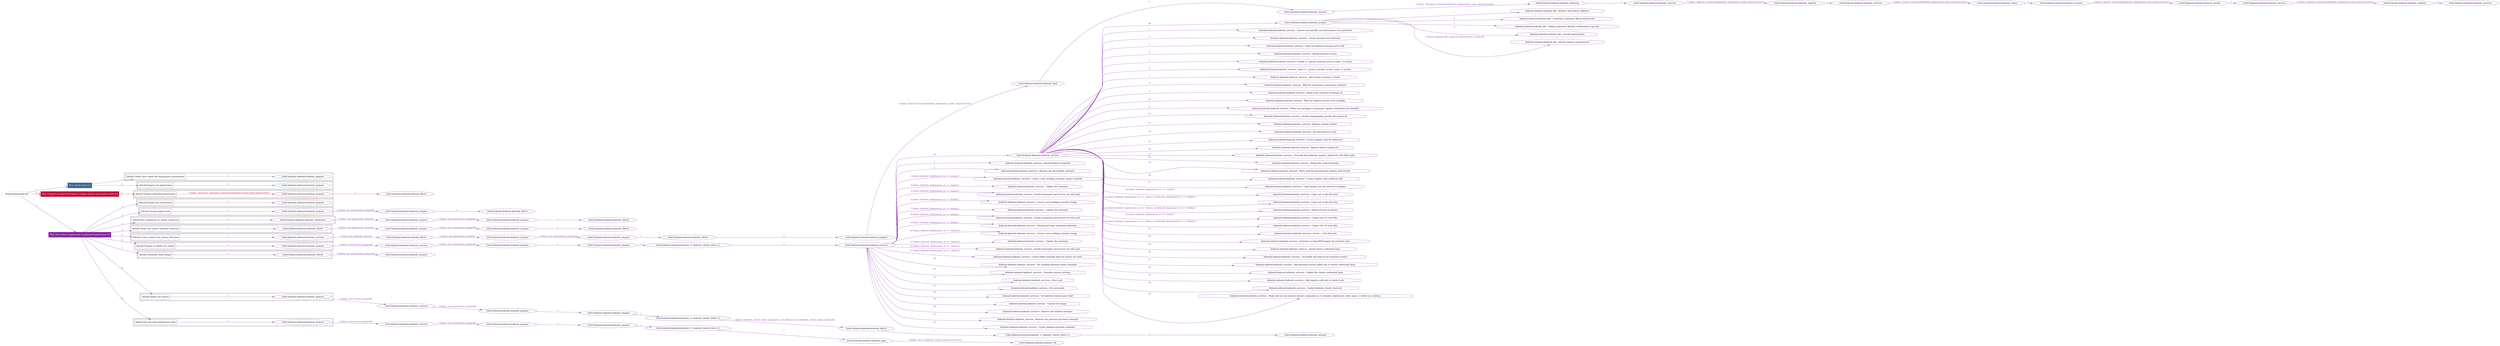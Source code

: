 digraph {
	graph [concentrate=true ordering=in rankdir=LR ratio=fill]
	edge [esep=5 sep=10]
	"kubeinit/playbook.yml" [id=root_node style=dotted]
	play_3c5008f5 [label="Play: Initial setup (1)" color="#3a6692" fontcolor="#ffffff" id=play_3c5008f5 shape=box style=filled tooltip=localhost]
	"kubeinit/playbook.yml" -> play_3c5008f5 [label="1 " color="#3a6692" fontcolor="#3a6692" id=edge_587294b2 labeltooltip="1 " tooltip="1 "]
	subgraph "kubeinit.kubeinit.kubeinit_prepare" {
		role_f3fd266f [label="[role] kubeinit.kubeinit.kubeinit_prepare" color="#3a6692" id=role_f3fd266f tooltip="kubeinit.kubeinit.kubeinit_prepare"]
	}
	subgraph "kubeinit.kubeinit.kubeinit_prepare" {
		role_6db5b430 [label="[role] kubeinit.kubeinit.kubeinit_prepare" color="#3a6692" id=role_6db5b430 tooltip="kubeinit.kubeinit.kubeinit_prepare"]
	}
	subgraph "Play: Initial setup (1)" {
		play_3c5008f5 -> block_0f4938cb [label=1 color="#3a6692" fontcolor="#3a6692" id=edge_1fa4d228 labeltooltip=1 tooltip=1]
		subgraph cluster_block_0f4938cb {
			block_0f4938cb [label="[block] Gather facts about the deployment environment" color="#3a6692" id=block_0f4938cb labeltooltip="Gather facts about the deployment environment" shape=box tooltip="Gather facts about the deployment environment"]
			block_0f4938cb -> role_f3fd266f [label="1 " color="#3a6692" fontcolor="#3a6692" id=edge_0f42a89d labeltooltip="1 " tooltip="1 "]
		}
		play_3c5008f5 -> block_501cb0b4 [label=2 color="#3a6692" fontcolor="#3a6692" id=edge_73a88c82 labeltooltip=2 tooltip=2]
		subgraph cluster_block_501cb0b4 {
			block_501cb0b4 [label="[block] Prepare the hypervisors" color="#3a6692" id=block_501cb0b4 labeltooltip="Prepare the hypervisors" shape=box tooltip="Prepare the hypervisors"]
			block_501cb0b4 -> role_6db5b430 [label="1 " color="#3a6692" fontcolor="#3a6692" id=edge_fc4c14f2 labeltooltip="1 " tooltip="1 "]
		}
	}
	play_2117cefa [label="Play: Prepare all hypervisor hosts to deploy service and cluster nodes (0)" color="#c4083b" fontcolor="#ffffff" id=play_2117cefa shape=box style=filled tooltip="Play: Prepare all hypervisor hosts to deploy service and cluster nodes (0)"]
	"kubeinit/playbook.yml" -> play_2117cefa [label="2 " color="#c4083b" fontcolor="#c4083b" id=edge_991cb397 labeltooltip="2 " tooltip="2 "]
	subgraph "kubeinit.kubeinit.kubeinit_libvirt" {
		role_c8b8ddf2 [label="[role] kubeinit.kubeinit.kubeinit_libvirt" color="#c4083b" id=role_c8b8ddf2 tooltip="kubeinit.kubeinit.kubeinit_libvirt"]
	}
	subgraph "kubeinit.kubeinit.kubeinit_prepare" {
		role_994215f0 [label="[role] kubeinit.kubeinit.kubeinit_prepare" color="#c4083b" id=role_994215f0 tooltip="kubeinit.kubeinit.kubeinit_prepare"]
		role_994215f0 -> role_c8b8ddf2 [label="1 " color="#c4083b" fontcolor="#c4083b" id=edge_ef8dfbd0 labeltooltip="1 " tooltip="1 "]
	}
	subgraph "Play: Prepare all hypervisor hosts to deploy service and cluster nodes (0)" {
		play_2117cefa -> block_a7e0086d [label=1 color="#c4083b" fontcolor="#c4083b" id=edge_88b213d6 labeltooltip=1 tooltip=1]
		subgraph cluster_block_a7e0086d {
			block_a7e0086d [label="[block] Prepare individual hypervisors" color="#c4083b" id=block_a7e0086d labeltooltip="Prepare individual hypervisors" shape=box tooltip="Prepare individual hypervisors"]
			block_a7e0086d -> role_994215f0 [label="1 [when: inventory_hostname in hostvars['kubeinit-cluster-facts'].hypervisors]" color="#c4083b" fontcolor="#c4083b" id=edge_62434e28 labeltooltip="1 [when: inventory_hostname in hostvars['kubeinit-cluster-facts'].hypervisors]" tooltip="1 [when: inventory_hostname in hostvars['kubeinit-cluster-facts'].hypervisors]"]
		}
	}
	play_aaba96b1 [label="Play: Run cluster deployment on prepared hypervisors (1)" color="#8626a6" fontcolor="#ffffff" id=play_aaba96b1 shape=box style=filled tooltip=localhost]
	"kubeinit/playbook.yml" -> play_aaba96b1 [label="3 " color="#8626a6" fontcolor="#8626a6" id=edge_d88d68fe labeltooltip="3 " tooltip="3 "]
	subgraph "kubeinit.kubeinit.kubeinit_prepare" {
		role_bf26d6f0 [label="[role] kubeinit.kubeinit.kubeinit_prepare" color="#8626a6" id=role_bf26d6f0 tooltip="kubeinit.kubeinit.kubeinit_prepare"]
	}
	subgraph "kubeinit.kubeinit.kubeinit_libvirt" {
		role_119a2602 [label="[role] kubeinit.kubeinit.kubeinit_libvirt" color="#8626a6" id=role_119a2602 tooltip="kubeinit.kubeinit.kubeinit_libvirt"]
	}
	subgraph "kubeinit.kubeinit.kubeinit_prepare" {
		role_432515c6 [label="[role] kubeinit.kubeinit.kubeinit_prepare" color="#8626a6" id=role_432515c6 tooltip="kubeinit.kubeinit.kubeinit_prepare"]
		role_432515c6 -> role_119a2602 [label="1 " color="#8626a6" fontcolor="#8626a6" id=edge_e45d9fe2 labeltooltip="1 " tooltip="1 "]
	}
	subgraph "kubeinit.kubeinit.kubeinit_prepare" {
		role_4c4b01e0 [label="[role] kubeinit.kubeinit.kubeinit_prepare" color="#8626a6" id=role_4c4b01e0 tooltip="kubeinit.kubeinit.kubeinit_prepare"]
		role_4c4b01e0 -> role_432515c6 [label="1 [when: not environment_prepared]" color="#8626a6" fontcolor="#8626a6" id=edge_215da10b labeltooltip="1 [when: not environment_prepared]" tooltip="1 [when: not environment_prepared]"]
	}
	subgraph "kubeinit.kubeinit.kubeinit_libvirt" {
		role_fb0865e0 [label="[role] kubeinit.kubeinit.kubeinit_libvirt" color="#8626a6" id=role_fb0865e0 tooltip="kubeinit.kubeinit.kubeinit_libvirt"]
	}
	subgraph "kubeinit.kubeinit.kubeinit_prepare" {
		role_abd0ecc7 [label="[role] kubeinit.kubeinit.kubeinit_prepare" color="#8626a6" id=role_abd0ecc7 tooltip="kubeinit.kubeinit.kubeinit_prepare"]
		role_abd0ecc7 -> role_fb0865e0 [label="1 " color="#8626a6" fontcolor="#8626a6" id=edge_f5111199 labeltooltip="1 " tooltip="1 "]
	}
	subgraph "kubeinit.kubeinit.kubeinit_prepare" {
		role_d45559d0 [label="[role] kubeinit.kubeinit.kubeinit_prepare" color="#8626a6" id=role_d45559d0 tooltip="kubeinit.kubeinit.kubeinit_prepare"]
		role_d45559d0 -> role_abd0ecc7 [label="1 [when: not environment_prepared]" color="#8626a6" fontcolor="#8626a6" id=edge_617ba30b labeltooltip="1 [when: not environment_prepared]" tooltip="1 [when: not environment_prepared]"]
	}
	subgraph "kubeinit.kubeinit.kubeinit_validations" {
		role_f4fceba7 [label="[role] kubeinit.kubeinit.kubeinit_validations" color="#8626a6" id=role_f4fceba7 tooltip="kubeinit.kubeinit.kubeinit_validations"]
		role_f4fceba7 -> role_d45559d0 [label="1 [when: not hypervisors_cleaned]" color="#8626a6" fontcolor="#8626a6" id=edge_460fa4f1 labeltooltip="1 [when: not hypervisors_cleaned]" tooltip="1 [when: not hypervisors_cleaned]"]
	}
	subgraph "kubeinit.kubeinit.kubeinit_libvirt" {
		role_d313e24d [label="[role] kubeinit.kubeinit.kubeinit_libvirt" color="#8626a6" id=role_d313e24d tooltip="kubeinit.kubeinit.kubeinit_libvirt"]
	}
	subgraph "kubeinit.kubeinit.kubeinit_prepare" {
		role_92354cea [label="[role] kubeinit.kubeinit.kubeinit_prepare" color="#8626a6" id=role_92354cea tooltip="kubeinit.kubeinit.kubeinit_prepare"]
		role_92354cea -> role_d313e24d [label="1 " color="#8626a6" fontcolor="#8626a6" id=edge_620a7eef labeltooltip="1 " tooltip="1 "]
	}
	subgraph "kubeinit.kubeinit.kubeinit_prepare" {
		role_692ac64f [label="[role] kubeinit.kubeinit.kubeinit_prepare" color="#8626a6" id=role_692ac64f tooltip="kubeinit.kubeinit.kubeinit_prepare"]
		role_692ac64f -> role_92354cea [label="1 [when: not environment_prepared]" color="#8626a6" fontcolor="#8626a6" id=edge_de79daa9 labeltooltip="1 [when: not environment_prepared]" tooltip="1 [when: not environment_prepared]"]
	}
	subgraph "kubeinit.kubeinit.kubeinit_libvirt" {
		role_07d015b5 [label="[role] kubeinit.kubeinit.kubeinit_libvirt" color="#8626a6" id=role_07d015b5 tooltip="kubeinit.kubeinit.kubeinit_libvirt"]
		role_07d015b5 -> role_692ac64f [label="1 [when: not hypervisors_cleaned]" color="#8626a6" fontcolor="#8626a6" id=edge_cc82b0d5 labeltooltip="1 [when: not hypervisors_cleaned]" tooltip="1 [when: not hypervisors_cleaned]"]
	}
	subgraph "kubeinit.kubeinit.kubeinit_services" {
		role_736174f3 [label="[role] kubeinit.kubeinit.kubeinit_services" color="#8626a6" id=role_736174f3 tooltip="kubeinit.kubeinit.kubeinit_services"]
	}
	subgraph "kubeinit.kubeinit.kubeinit_registry" {
		role_3898e8d8 [label="[role] kubeinit.kubeinit.kubeinit_registry" color="#8626a6" id=role_3898e8d8 tooltip="kubeinit.kubeinit.kubeinit_registry"]
		role_3898e8d8 -> role_736174f3 [label="1 " color="#8626a6" fontcolor="#8626a6" id=edge_548f1498 labeltooltip="1 " tooltip="1 "]
	}
	subgraph "kubeinit.kubeinit.kubeinit_services" {
		role_c3bca8a8 [label="[role] kubeinit.kubeinit.kubeinit_services" color="#8626a6" id=role_c3bca8a8 tooltip="kubeinit.kubeinit.kubeinit_services"]
		role_c3bca8a8 -> role_3898e8d8 [label="1 [when: 'registry' in hostvars[kubeinit_deployment_node_name].services]" color="#8626a6" fontcolor="#8626a6" id=edge_42e5a196 labeltooltip="1 [when: 'registry' in hostvars[kubeinit_deployment_node_name].services]" tooltip="1 [when: 'registry' in hostvars[kubeinit_deployment_node_name].services]"]
	}
	subgraph "kubeinit.kubeinit.kubeinit_apache" {
		role_e597bacf [label="[role] kubeinit.kubeinit.kubeinit_apache" color="#8626a6" id=role_e597bacf tooltip="kubeinit.kubeinit.kubeinit_apache"]
		role_e597bacf -> role_c3bca8a8 [label="1 " color="#8626a6" fontcolor="#8626a6" id=edge_1c29624b labeltooltip="1 " tooltip="1 "]
	}
	subgraph "kubeinit.kubeinit.kubeinit_services" {
		role_f3a8f421 [label="[role] kubeinit.kubeinit.kubeinit_services" color="#8626a6" id=role_f3a8f421 tooltip="kubeinit.kubeinit.kubeinit_services"]
		role_f3a8f421 -> role_e597bacf [label="1 [when: 'apache' in hostvars[kubeinit_deployment_node_name].services]" color="#8626a6" fontcolor="#8626a6" id=edge_914a1979 labeltooltip="1 [when: 'apache' in hostvars[kubeinit_deployment_node_name].services]" tooltip="1 [when: 'apache' in hostvars[kubeinit_deployment_node_name].services]"]
	}
	subgraph "kubeinit.kubeinit.kubeinit_nexus" {
		role_4cab6885 [label="[role] kubeinit.kubeinit.kubeinit_nexus" color="#8626a6" id=role_4cab6885 tooltip="kubeinit.kubeinit.kubeinit_nexus"]
		role_4cab6885 -> role_f3a8f421 [label="1 " color="#8626a6" fontcolor="#8626a6" id=edge_9c62fbdb labeltooltip="1 " tooltip="1 "]
	}
	subgraph "kubeinit.kubeinit.kubeinit_services" {
		role_3fba8551 [label="[role] kubeinit.kubeinit.kubeinit_services" color="#8626a6" id=role_3fba8551 tooltip="kubeinit.kubeinit.kubeinit_services"]
		role_3fba8551 -> role_4cab6885 [label="1 [when: 'nexus' in hostvars[kubeinit_deployment_node_name].services]" color="#8626a6" fontcolor="#8626a6" id=edge_6140bf4c labeltooltip="1 [when: 'nexus' in hostvars[kubeinit_deployment_node_name].services]" tooltip="1 [when: 'nexus' in hostvars[kubeinit_deployment_node_name].services]"]
	}
	subgraph "kubeinit.kubeinit.kubeinit_haproxy" {
		role_c4ba523e [label="[role] kubeinit.kubeinit.kubeinit_haproxy" color="#8626a6" id=role_c4ba523e tooltip="kubeinit.kubeinit.kubeinit_haproxy"]
		role_c4ba523e -> role_3fba8551 [label="1 " color="#8626a6" fontcolor="#8626a6" id=edge_f18fac86 labeltooltip="1 " tooltip="1 "]
	}
	subgraph "kubeinit.kubeinit.kubeinit_services" {
		role_4c69e7d0 [label="[role] kubeinit.kubeinit.kubeinit_services" color="#8626a6" id=role_4c69e7d0 tooltip="kubeinit.kubeinit.kubeinit_services"]
		role_4c69e7d0 -> role_c4ba523e [label="1 [when: 'haproxy' in hostvars[kubeinit_deployment_node_name].services]" color="#8626a6" fontcolor="#8626a6" id=edge_d985e464 labeltooltip="1 [when: 'haproxy' in hostvars[kubeinit_deployment_node_name].services]" tooltip="1 [when: 'haproxy' in hostvars[kubeinit_deployment_node_name].services]"]
	}
	subgraph "kubeinit.kubeinit.kubeinit_dnsmasq" {
		role_770b00b6 [label="[role] kubeinit.kubeinit.kubeinit_dnsmasq" color="#8626a6" id=role_770b00b6 tooltip="kubeinit.kubeinit.kubeinit_dnsmasq"]
		role_770b00b6 -> role_4c69e7d0 [label="1 " color="#8626a6" fontcolor="#8626a6" id=edge_9dcbdd99 labeltooltip="1 " tooltip="1 "]
	}
	subgraph "kubeinit.kubeinit.kubeinit_services" {
		role_d513bafc [label="[role] kubeinit.kubeinit.kubeinit_services" color="#8626a6" id=role_d513bafc tooltip="kubeinit.kubeinit.kubeinit_services"]
		role_d513bafc -> role_770b00b6 [label="1 [when: 'dnsmasq' in hostvars[kubeinit_deployment_node_name].services]" color="#8626a6" fontcolor="#8626a6" id=edge_99dd1ffe labeltooltip="1 [when: 'dnsmasq' in hostvars[kubeinit_deployment_node_name].services]" tooltip="1 [when: 'dnsmasq' in hostvars[kubeinit_deployment_node_name].services]"]
	}
	subgraph "kubeinit.kubeinit.kubeinit_bind" {
		role_e5c697f4 [label="[role] kubeinit.kubeinit.kubeinit_bind" color="#8626a6" id=role_e5c697f4 tooltip="kubeinit.kubeinit.kubeinit_bind"]
		role_e5c697f4 -> role_d513bafc [label="1 " color="#8626a6" fontcolor="#8626a6" id=edge_f2dc1b43 labeltooltip="1 " tooltip="1 "]
	}
	subgraph "kubeinit.kubeinit.kubeinit_prepare" {
		role_4924ce15 [label="[role] kubeinit.kubeinit.kubeinit_prepare" color="#8626a6" id=role_4924ce15 tooltip="kubeinit.kubeinit.kubeinit_prepare"]
		role_4924ce15 -> role_e5c697f4 [label="1 [when: 'bind' in hostvars[kubeinit_deployment_node_name].services]" color="#8626a6" fontcolor="#8626a6" id=edge_1336d2db labeltooltip="1 [when: 'bind' in hostvars[kubeinit_deployment_node_name].services]" tooltip="1 [when: 'bind' in hostvars[kubeinit_deployment_node_name].services]"]
	}
	subgraph "kubeinit.kubeinit.kubeinit_libvirt" {
		role_32cf2fee [label="[role] kubeinit.kubeinit.kubeinit_libvirt" color="#8626a6" id=role_32cf2fee tooltip="kubeinit.kubeinit.kubeinit_libvirt"]
		role_32cf2fee -> role_4924ce15 [label="1 " color="#8626a6" fontcolor="#8626a6" id=edge_883646f9 labeltooltip="1 " tooltip="1 "]
	}
	subgraph "kubeinit.kubeinit.kubeinit_prepare" {
		role_8b406a83 [label="[role] kubeinit.kubeinit.kubeinit_prepare" color="#8626a6" id=role_8b406a83 tooltip="kubeinit.kubeinit.kubeinit_prepare"]
		role_8b406a83 -> role_32cf2fee [label="1 " color="#8626a6" fontcolor="#8626a6" id=edge_3e2fd21e labeltooltip="1 " tooltip="1 "]
	}
	subgraph "kubeinit.kubeinit.kubeinit_prepare" {
		role_f561f214 [label="[role] kubeinit.kubeinit.kubeinit_prepare" color="#8626a6" id=role_f561f214 tooltip="kubeinit.kubeinit.kubeinit_prepare"]
		role_f561f214 -> role_8b406a83 [label="1 [when: not environment_prepared]" color="#8626a6" fontcolor="#8626a6" id=edge_fa02cab0 labeltooltip="1 [when: not environment_prepared]" tooltip="1 [when: not environment_prepared]"]
	}
	subgraph "kubeinit.kubeinit.kubeinit_libvirt" {
		role_c830ffce [label="[role] kubeinit.kubeinit.kubeinit_libvirt" color="#8626a6" id=role_c830ffce tooltip="kubeinit.kubeinit.kubeinit_libvirt"]
		role_c830ffce -> role_f561f214 [label="1 [when: not hypervisors_cleaned]" color="#8626a6" fontcolor="#8626a6" id=edge_27ad817d labeltooltip="1 [when: not hypervisors_cleaned]" tooltip="1 [when: not hypervisors_cleaned]"]
	}
	subgraph "kubeinit.kubeinit.kubeinit_services" {
		role_9c20e461 [label="[role] kubeinit.kubeinit.kubeinit_services" color="#8626a6" id=role_9c20e461 tooltip="kubeinit.kubeinit.kubeinit_services"]
		role_9c20e461 -> role_c830ffce [label="1 [when: not network_created]" color="#8626a6" fontcolor="#8626a6" id=edge_ff5866de labeltooltip="1 [when: not network_created]" tooltip="1 [when: not network_created]"]
	}
	subgraph "kubeinit.kubeinit.kubeinit_prepare" {
		role_6ed65248 [label="[role] kubeinit.kubeinit.kubeinit_prepare" color="#8626a6" id=role_6ed65248 tooltip="kubeinit.kubeinit.kubeinit_prepare"]
		task_534f1187 [label="kubeinit.kubeinit.kubeinit_k8s : Remove repo before adding it" color="#8626a6" id=task_534f1187 shape=octagon tooltip="kubeinit.kubeinit.kubeinit_k8s : Remove repo before adding it"]
		role_6ed65248 -> task_534f1187 [label="1 " color="#8626a6" fontcolor="#8626a6" id=edge_eaa96739 labeltooltip="1 " tooltip="1 "]
		task_1c28a7e6 [label="kubeinit.kubeinit.kubeinit_k8s : Creating a repository file for Kubernetes" color="#8626a6" id=task_1c28a7e6 shape=octagon tooltip="kubeinit.kubeinit.kubeinit_k8s : Creating a repository file for Kubernetes"]
		role_6ed65248 -> task_1c28a7e6 [label="2 " color="#8626a6" fontcolor="#8626a6" id=edge_cceeb524 labeltooltip="2 " tooltip="2 "]
		task_07dab9be [label="kubeinit.kubeinit.kubeinit_k8s : Adding repository details in Kubernetes repo file." color="#8626a6" id=task_07dab9be shape=octagon tooltip="kubeinit.kubeinit.kubeinit_k8s : Adding repository details in Kubernetes repo file."]
		role_6ed65248 -> task_07dab9be [label="3 " color="#8626a6" fontcolor="#8626a6" id=edge_ed1671d0 labeltooltip="3 " tooltip="3 "]
		task_1405335a [label="kubeinit.kubeinit.kubeinit_k8s : Install requirements" color="#8626a6" id=task_1405335a shape=octagon tooltip="kubeinit.kubeinit.kubeinit_k8s : Install requirements"]
		role_6ed65248 -> task_1405335a [label="4 " color="#8626a6" fontcolor="#8626a6" id=edge_dbf35ff6 labeltooltip="4 " tooltip="4 "]
		task_110e5de4 [label="kubeinit.kubeinit.kubeinit_k8s : Install common requirements" color="#8626a6" id=task_110e5de4 shape=octagon tooltip="kubeinit.kubeinit.kubeinit_k8s : Install common requirements"]
		role_6ed65248 -> task_110e5de4 [label="5 [when: kubeinit_k8s_common_dependencies is defined]" color="#8626a6" fontcolor="#8626a6" id=edge_6e6473c9 labeltooltip="5 [when: kubeinit_k8s_common_dependencies is defined]" tooltip="5 [when: kubeinit_k8s_common_dependencies is defined]"]
	}
	subgraph "kubeinit.kubeinit.kubeinit_services" {
		role_73dbfc51 [label="[role] kubeinit.kubeinit.kubeinit_services" color="#8626a6" id=role_73dbfc51 tooltip="kubeinit.kubeinit.kubeinit_services"]
		task_187e5300 [label="kubeinit.kubeinit.kubeinit_services : Ensure user specific systemd instance are persistent" color="#8626a6" id=task_187e5300 shape=octagon tooltip="kubeinit.kubeinit.kubeinit_services : Ensure user specific systemd instance are persistent"]
		role_73dbfc51 -> task_187e5300 [label="1 " color="#8626a6" fontcolor="#8626a6" id=edge_42778b18 labeltooltip="1 " tooltip="1 "]
		task_e434ae56 [label="kubeinit.kubeinit.kubeinit_services : Create systemd user directory" color="#8626a6" id=task_e434ae56 shape=octagon tooltip="kubeinit.kubeinit.kubeinit_services : Create systemd user directory"]
		role_73dbfc51 -> task_e434ae56 [label="2 " color="#8626a6" fontcolor="#8626a6" id=edge_d5ca1cd7 labeltooltip="2 " tooltip="2 "]
		task_acd45359 [label="kubeinit.kubeinit.kubeinit_services : Copy the podman systemd service file" color="#8626a6" id=task_acd45359 shape=octagon tooltip="kubeinit.kubeinit.kubeinit_services : Copy the podman systemd service file"]
		role_73dbfc51 -> task_acd45359 [label="3 " color="#8626a6" fontcolor="#8626a6" id=edge_81a9159a labeltooltip="3 " tooltip="3 "]
		task_401bf26b [label="kubeinit.kubeinit.kubeinit_services : Reload systemd service" color="#8626a6" id=task_401bf26b shape=octagon tooltip="kubeinit.kubeinit.kubeinit_services : Reload systemd service"]
		role_73dbfc51 -> task_401bf26b [label="4 " color="#8626a6" fontcolor="#8626a6" id=edge_5dfae28a labeltooltip="4 " tooltip="4 "]
		task_59a34999 [label="kubeinit.kubeinit.kubeinit_services : Enable {{ _param_systemd_service_name }}.service" color="#8626a6" id=task_59a34999 shape=octagon tooltip="kubeinit.kubeinit.kubeinit_services : Enable {{ _param_systemd_service_name }}.service"]
		role_73dbfc51 -> task_59a34999 [label="5 " color="#8626a6" fontcolor="#8626a6" id=edge_21cc006d labeltooltip="5 " tooltip="5 "]
		task_c94a3d49 [label="kubeinit.kubeinit.kubeinit_services : Start {{ _param_systemd_service_name }}.service" color="#8626a6" id=task_c94a3d49 shape=octagon tooltip="kubeinit.kubeinit.kubeinit_services : Start {{ _param_systemd_service_name }}.service"]
		role_73dbfc51 -> task_c94a3d49 [label="6 " color="#8626a6" fontcolor="#8626a6" id=edge_4813e093 labeltooltip="6 " tooltip="6 "]
		task_49f2b799 [label="kubeinit.kubeinit.kubeinit_services : Add remote container to hosts" color="#8626a6" id=task_49f2b799 shape=octagon tooltip="kubeinit.kubeinit.kubeinit_services : Add remote container to hosts"]
		role_73dbfc51 -> task_49f2b799 [label="7 " color="#8626a6" fontcolor="#8626a6" id=edge_813c23fb labeltooltip="7 " tooltip="7 "]
		task_3a8e91af [label="kubeinit.kubeinit.kubeinit_services : Wait for connection to provision container" color="#8626a6" id=task_3a8e91af shape=octagon tooltip="kubeinit.kubeinit.kubeinit_services : Wait for connection to provision container"]
		role_73dbfc51 -> task_3a8e91af [label="8 " color="#8626a6" fontcolor="#8626a6" id=edge_599aa8c7 labeltooltip="8 " tooltip="8 "]
		task_3501ceca [label="kubeinit.kubeinit.kubeinit_services : Read in the contents of domain.crt" color="#8626a6" id=task_3501ceca shape=octagon tooltip="kubeinit.kubeinit.kubeinit_services : Read in the contents of domain.crt"]
		role_73dbfc51 -> task_3501ceca [label="9 " color="#8626a6" fontcolor="#8626a6" id=edge_7790a977 labeltooltip="9 " tooltip="9 "]
		task_967670d2 [label="kubeinit.kubeinit.kubeinit_services : Wait for registry service to be available" color="#8626a6" id=task_967670d2 shape=octagon tooltip="kubeinit.kubeinit.kubeinit_services : Wait for registry service to be available"]
		role_73dbfc51 -> task_967670d2 [label="10 " color="#8626a6" fontcolor="#8626a6" id=edge_2c8da2b9 labeltooltip="10 " tooltip="10 "]
		task_05406f39 [label="kubeinit.kubeinit.kubeinit_services : Make sure packages to generate registry credentials are installed" color="#8626a6" id=task_05406f39 shape=octagon tooltip="kubeinit.kubeinit.kubeinit_services : Make sure packages to generate registry credentials are installed"]
		role_73dbfc51 -> task_05406f39 [label="11 " color="#8626a6" fontcolor="#8626a6" id=edge_db242140 labeltooltip="11 " tooltip="11 "]
		task_34b484a6 [label="kubeinit.kubeinit.kubeinit_services : Install cryptography, passlib and nexus3-cli" color="#8626a6" id=task_34b484a6 shape=octagon tooltip="kubeinit.kubeinit.kubeinit_services : Install cryptography, passlib and nexus3-cli"]
		role_73dbfc51 -> task_34b484a6 [label="12 " color="#8626a6" fontcolor="#8626a6" id=edge_cf5069ae labeltooltip="12 " tooltip="12 "]
		task_3dccd7fe [label="kubeinit.kubeinit.kubeinit_services : Remove nologin marker" color="#8626a6" id=task_3dccd7fe shape=octagon tooltip="kubeinit.kubeinit.kubeinit_services : Remove nologin marker"]
		role_73dbfc51 -> task_3dccd7fe [label="13 " color="#8626a6" fontcolor="#8626a6" id=edge_e2fb8399 labeltooltip="13 " tooltip="13 "]
		task_8e2eaef2 [label="kubeinit.kubeinit.kubeinit_services : Set disconnected_auth" color="#8626a6" id=task_8e2eaef2 shape=octagon tooltip="kubeinit.kubeinit.kubeinit_services : Set disconnected_auth"]
		role_73dbfc51 -> task_8e2eaef2 [label="14 " color="#8626a6" fontcolor="#8626a6" id=edge_e85d4d1c labeltooltip="14 " tooltip="14 "]
		task_95b558dd [label="kubeinit.kubeinit.kubeinit_services : Create registry auth for pullsecret" color="#8626a6" id=task_95b558dd shape=octagon tooltip="kubeinit.kubeinit.kubeinit_services : Create registry auth for pullsecret"]
		role_73dbfc51 -> task_95b558dd [label="15 " color="#8626a6" fontcolor="#8626a6" id=edge_abffff9c labeltooltip="15 " tooltip="15 "]
		task_f94de893 [label="kubeinit.kubeinit.kubeinit_services : Append auths to pullsecret" color="#8626a6" id=task_f94de893 shape=octagon tooltip="kubeinit.kubeinit.kubeinit_services : Append auths to pullsecret"]
		role_73dbfc51 -> task_f94de893 [label="16 " color="#8626a6" fontcolor="#8626a6" id=edge_823ac079 labeltooltip="16 " tooltip="16 "]
		task_37ccaba2 [label="kubeinit.kubeinit.kubeinit_services : Override final kubeinit_registry_pullsecret with both auths" color="#8626a6" id=task_37ccaba2 shape=octagon tooltip="kubeinit.kubeinit.kubeinit_services : Override final kubeinit_registry_pullsecret with both auths"]
		role_73dbfc51 -> task_37ccaba2 [label="17 " color="#8626a6" fontcolor="#8626a6" id=edge_ae21e68e labeltooltip="17 " tooltip="17 "]
		task_a72fe75a [label="kubeinit.kubeinit.kubeinit_services : Debug the creds dictionary" color="#8626a6" id=task_a72fe75a shape=octagon tooltip="kubeinit.kubeinit.kubeinit_services : Debug the creds dictionary"]
		role_73dbfc51 -> task_a72fe75a [label="18 " color="#8626a6" fontcolor="#8626a6" id=edge_4ca37116 labeltooltip="18 " tooltip="18 "]
		task_4f5e5fb4 [label="kubeinit.kubeinit.kubeinit_services : Write auth for disconnected registry auth details" color="#8626a6" id=task_4f5e5fb4 shape=octagon tooltip="kubeinit.kubeinit.kubeinit_services : Write auth for disconnected registry auth details"]
		role_73dbfc51 -> task_4f5e5fb4 [label="19 " color="#8626a6" fontcolor="#8626a6" id=edge_85365fff labeltooltip="19 " tooltip="19 "]
		task_6350fba7 [label="kubeinit.kubeinit.kubeinit_services : Create registry auth pullsecret file" color="#8626a6" id=task_6350fba7 shape=octagon tooltip="kubeinit.kubeinit.kubeinit_services : Create registry auth pullsecret file"]
		role_73dbfc51 -> task_6350fba7 [label="20 " color="#8626a6" fontcolor="#8626a6" id=edge_a723de20 labeltooltip="20 " tooltip="20 "]
		task_4fa479d0 [label="kubeinit.kubeinit.kubeinit_services : Copy domain cert into services container" color="#8626a6" id=task_4fa479d0 shape=octagon tooltip="kubeinit.kubeinit.kubeinit_services : Copy domain cert into services container"]
		role_73dbfc51 -> task_4fa479d0 [label="21 " color="#8626a6" fontcolor="#8626a6" id=edge_add36bb0 labeltooltip="21 " tooltip="21 "]
		task_59628e08 [label="kubeinit.kubeinit.kubeinit_services : Copy cert to pki directory" color="#8626a6" id=task_59628e08 shape=octagon tooltip="kubeinit.kubeinit.kubeinit_services : Copy cert to pki directory"]
		role_73dbfc51 -> task_59628e08 [label="22 [when: kubeinit_deployment_os == 'centos']" color="#8626a6" fontcolor="#8626a6" id=edge_593804e5 labeltooltip="22 [when: kubeinit_deployment_os == 'centos']" tooltip="22 [when: kubeinit_deployment_os == 'centos']"]
		task_7dd97f9f [label="kubeinit.kubeinit.kubeinit_services : Copy cert to pki directory" color="#8626a6" id=task_7dd97f9f shape=octagon tooltip="kubeinit.kubeinit.kubeinit_services : Copy cert to pki directory"]
		role_73dbfc51 -> task_7dd97f9f [label="23 [when: kubeinit_deployment_os == 'ubuntu' or kubeinit_deployment_os == 'debian']" color="#8626a6" fontcolor="#8626a6" id=edge_6e74ad97 labeltooltip="23 [when: kubeinit_deployment_os == 'ubuntu' or kubeinit_deployment_os == 'debian']" tooltip="23 [when: kubeinit_deployment_os == 'ubuntu' or kubeinit_deployment_os == 'debian']"]
		task_68418282 [label="kubeinit.kubeinit.kubeinit_services : Install all certs in ubuntu" color="#8626a6" id=task_68418282 shape=octagon tooltip="kubeinit.kubeinit.kubeinit_services : Install all certs in ubuntu"]
		role_73dbfc51 -> task_68418282 [label="24 [when: kubeinit_deployment_os == 'ubuntu' or kubeinit_deployment_os == 'debian']" color="#8626a6" fontcolor="#8626a6" id=edge_9e207667 labeltooltip="24 [when: kubeinit_deployment_os == 'ubuntu' or kubeinit_deployment_os == 'debian']" tooltip="24 [when: kubeinit_deployment_os == 'ubuntu' or kubeinit_deployment_os == 'debian']"]
		task_3091222f [label="kubeinit.kubeinit.kubeinit_services : Update the CA trust files" color="#8626a6" id=task_3091222f shape=octagon tooltip="kubeinit.kubeinit.kubeinit_services : Update the CA trust files"]
		role_73dbfc51 -> task_3091222f [label="25 [when: kubeinit_deployment_os == 'centos']" color="#8626a6" fontcolor="#8626a6" id=edge_f8ad7aca labeltooltip="25 [when: kubeinit_deployment_os == 'centos']" tooltip="25 [when: kubeinit_deployment_os == 'centos']"]
		task_3e0fcf26 [label="kubeinit.kubeinit.kubeinit_services : Update the CA trust files" color="#8626a6" id=task_3e0fcf26 shape=octagon tooltip="kubeinit.kubeinit.kubeinit_services : Update the CA trust files"]
		role_73dbfc51 -> task_3e0fcf26 [label="26 [when: kubeinit_deployment_os == 'ubuntu' or kubeinit_deployment_os == 'debian']" color="#8626a6" fontcolor="#8626a6" id=edge_d3786598 labeltooltip="26 [when: kubeinit_deployment_os == 'ubuntu' or kubeinit_deployment_os == 'debian']" tooltip="26 [when: kubeinit_deployment_os == 'ubuntu' or kubeinit_deployment_os == 'debian']"]
		task_d0da9b86 [label="kubeinit.kubeinit.kubeinit_services : Create ~/.ssh directory" color="#8626a6" id=task_d0da9b86 shape=octagon tooltip="kubeinit.kubeinit.kubeinit_services : Create ~/.ssh directory"]
		role_73dbfc51 -> task_d0da9b86 [label="27 " color="#8626a6" fontcolor="#8626a6" id=edge_cac56d48 labeltooltip="27 " tooltip="27 "]
		task_e4d4fda8 [label="kubeinit.kubeinit.kubeinit_services : Generate an OpenSSH keypair for provision host" color="#8626a6" id=task_e4d4fda8 shape=octagon tooltip="kubeinit.kubeinit.kubeinit_services : Generate an OpenSSH keypair for provision host"]
		role_73dbfc51 -> task_e4d4fda8 [label="28 " color="#8626a6" fontcolor="#8626a6" id=edge_aee2f569 labeltooltip="28 " tooltip="28 "]
		task_73f7673d [label="kubeinit.kubeinit.kubeinit_services : Install cluster authorized keys" color="#8626a6" id=task_73f7673d shape=octagon tooltip="kubeinit.kubeinit.kubeinit_services : Install cluster authorized keys"]
		role_73dbfc51 -> task_73f7673d [label="29 " color="#8626a6" fontcolor="#8626a6" id=edge_6750a3bf labeltooltip="29 " tooltip="29 "]
		task_aff5c6cf [label="kubeinit.kubeinit.kubeinit_services : Set public_key hostvar for provision service" color="#8626a6" id=task_aff5c6cf shape=octagon tooltip="kubeinit.kubeinit.kubeinit_services : Set public_key hostvar for provision service"]
		role_73dbfc51 -> task_aff5c6cf [label="30 " color="#8626a6" fontcolor="#8626a6" id=edge_05a96163 labeltooltip="30 " tooltip="30 "]
		task_541ac951 [label="kubeinit.kubeinit.kubeinit_services : Add provision service public key to cluster authorized_keys" color="#8626a6" id=task_541ac951 shape=octagon tooltip="kubeinit.kubeinit.kubeinit_services : Add provision service public key to cluster authorized_keys"]
		role_73dbfc51 -> task_541ac951 [label="31 " color="#8626a6" fontcolor="#8626a6" id=edge_22201d1d labeltooltip="31 " tooltip="31 "]
		task_b47749af [label="kubeinit.kubeinit.kubeinit_services : Update the cluster authorized_keys" color="#8626a6" id=task_b47749af shape=octagon tooltip="kubeinit.kubeinit.kubeinit_services : Update the cluster authorized_keys"]
		role_73dbfc51 -> task_b47749af [label="32 " color="#8626a6" fontcolor="#8626a6" id=edge_61b53c57 labeltooltip="32 " tooltip="32 "]
		task_27f129e9 [label="kubeinit.kubeinit.kubeinit_services : Add registry auth info to cluster vars" color="#8626a6" id=task_27f129e9 shape=octagon tooltip="kubeinit.kubeinit.kubeinit_services : Add registry auth info to cluster vars"]
		role_73dbfc51 -> task_27f129e9 [label="33 " color="#8626a6" fontcolor="#8626a6" id=edge_8ef5a59a labeltooltip="33 " tooltip="33 "]
		task_dd2ff652 [label="kubeinit.kubeinit.kubeinit_services : Update kubeinit_cluster_hostvars" color="#8626a6" id=task_dd2ff652 shape=octagon tooltip="kubeinit.kubeinit.kubeinit_services : Update kubeinit_cluster_hostvars"]
		role_73dbfc51 -> task_dd2ff652 [label="34 " color="#8626a6" fontcolor="#8626a6" id=edge_06261e4d labeltooltip="34 " tooltip="34 "]
		task_433a953f [label="kubeinit.kubeinit.kubeinit_services : Make sure we can execute remote commands on {{ kubeinit_deployment_node_name }} before we continue" color="#8626a6" id=task_433a953f shape=octagon tooltip="kubeinit.kubeinit.kubeinit_services : Make sure we can execute remote commands on {{ kubeinit_deployment_node_name }} before we continue"]
		role_73dbfc51 -> task_433a953f [label="35 " color="#8626a6" fontcolor="#8626a6" id=edge_5f6b66d9 labeltooltip="35 " tooltip="35 "]
		role_73dbfc51 -> role_6ed65248 [label="36 " color="#8626a6" fontcolor="#8626a6" id=edge_1c5d3669 labeltooltip="36 " tooltip="36 "]
	}
	subgraph "kubeinit.kubeinit.kubeinit_services" {
		role_e4c03ba6 [label="[role] kubeinit.kubeinit.kubeinit_services" color="#8626a6" id=role_e4c03ba6 tooltip="kubeinit.kubeinit.kubeinit_services"]
		task_7cf66927 [label="kubeinit.kubeinit.kubeinit_services : Install buildah if required" color="#8626a6" id=task_7cf66927 shape=octagon tooltip="kubeinit.kubeinit.kubeinit_services : Install buildah if required"]
		role_e4c03ba6 -> task_7cf66927 [label="1 " color="#8626a6" fontcolor="#8626a6" id=edge_e66fb2ec labeltooltip="1 " tooltip="1 "]
		task_553e94b4 [label="kubeinit.kubeinit.kubeinit_services : Remove any old buildah container" color="#8626a6" id=task_553e94b4 shape=octagon tooltip="kubeinit.kubeinit.kubeinit_services : Remove any old buildah container"]
		role_e4c03ba6 -> task_553e94b4 [label="2 " color="#8626a6" fontcolor="#8626a6" id=edge_3055fa03 labeltooltip="2 " tooltip="2 "]
		task_3754f322 [label="kubeinit.kubeinit.kubeinit_services : Create a new working container image (CentOS)" color="#8626a6" id=task_3754f322 shape=octagon tooltip="kubeinit.kubeinit.kubeinit_services : Create a new working container image (CentOS)"]
		role_e4c03ba6 -> task_3754f322 [label="3 [when: kubeinit_deployment_os == 'centos']" color="#8626a6" fontcolor="#8626a6" id=edge_0d1e5111 labeltooltip="3 [when: kubeinit_deployment_os == 'centos']" tooltip="3 [when: kubeinit_deployment_os == 'centos']"]
		task_1f8f50e6 [label="kubeinit.kubeinit.kubeinit_services : Update the container" color="#8626a6" id=task_1f8f50e6 shape=octagon tooltip="kubeinit.kubeinit.kubeinit_services : Update the container"]
		role_e4c03ba6 -> task_1f8f50e6 [label="4 [when: kubeinit_deployment_os == 'centos']" color="#8626a6" fontcolor="#8626a6" id=edge_96006dfb labeltooltip="4 [when: kubeinit_deployment_os == 'centos']" tooltip="4 [when: kubeinit_deployment_os == 'centos']"]
		task_07e1121a [label="kubeinit.kubeinit.kubeinit_services : Install commands and services we will need" color="#8626a6" id=task_07e1121a shape=octagon tooltip="kubeinit.kubeinit.kubeinit_services : Install commands and services we will need"]
		role_e4c03ba6 -> task_07e1121a [label="5 [when: kubeinit_deployment_os == 'centos']" color="#8626a6" fontcolor="#8626a6" id=edge_d36b4043 labeltooltip="5 [when: kubeinit_deployment_os == 'centos']" tooltip="5 [when: kubeinit_deployment_os == 'centos']"]
		task_b5c5fb5c [label="kubeinit.kubeinit.kubeinit_services : Create a new working container image" color="#8626a6" id=task_b5c5fb5c shape=octagon tooltip="kubeinit.kubeinit.kubeinit_services : Create a new working container image"]
		role_e4c03ba6 -> task_b5c5fb5c [label="6 [when: kubeinit_deployment_os == 'debian']" color="#8626a6" fontcolor="#8626a6" id=edge_9f2e1239 labeltooltip="6 [when: kubeinit_deployment_os == 'debian']" tooltip="6 [when: kubeinit_deployment_os == 'debian']"]
		task_a7bfc90e [label="kubeinit.kubeinit.kubeinit_services : Update the container" color="#8626a6" id=task_a7bfc90e shape=octagon tooltip="kubeinit.kubeinit.kubeinit_services : Update the container"]
		role_e4c03ba6 -> task_a7bfc90e [label="7 [when: kubeinit_deployment_os == 'debian']" color="#8626a6" fontcolor="#8626a6" id=edge_dc7d72c6 labeltooltip="7 [when: kubeinit_deployment_os == 'debian']" tooltip="7 [when: kubeinit_deployment_os == 'debian']"]
		task_448f8203 [label="kubeinit.kubeinit.kubeinit_services : Install commands and services we will need" color="#8626a6" id=task_448f8203 shape=octagon tooltip="kubeinit.kubeinit.kubeinit_services : Install commands and services we will need"]
		role_e4c03ba6 -> task_448f8203 [label="8 [when: kubeinit_deployment_os == 'debian']" color="#8626a6" fontcolor="#8626a6" id=edge_7da61e55 labeltooltip="8 [when: kubeinit_deployment_os == 'debian']" tooltip="8 [when: kubeinit_deployment_os == 'debian']"]
		task_4ce3140a [label="kubeinit.kubeinit.kubeinit_services : Missing privilege separation directory" color="#8626a6" id=task_4ce3140a shape=octagon tooltip="kubeinit.kubeinit.kubeinit_services : Missing privilege separation directory"]
		role_e4c03ba6 -> task_4ce3140a [label="9 [when: kubeinit_deployment_os == 'debian']" color="#8626a6" fontcolor="#8626a6" id=edge_6051bb38 labeltooltip="9 [when: kubeinit_deployment_os == 'debian']" tooltip="9 [when: kubeinit_deployment_os == 'debian']"]
		task_83149ea2 [label="kubeinit.kubeinit.kubeinit_services : Create a new working container image" color="#8626a6" id=task_83149ea2 shape=octagon tooltip="kubeinit.kubeinit.kubeinit_services : Create a new working container image"]
		role_e4c03ba6 -> task_83149ea2 [label="10 [when: kubeinit_deployment_os == 'ubuntu']" color="#8626a6" fontcolor="#8626a6" id=edge_467be6bc labeltooltip="10 [when: kubeinit_deployment_os == 'ubuntu']" tooltip="10 [when: kubeinit_deployment_os == 'ubuntu']"]
		task_ded512b7 [label="kubeinit.kubeinit.kubeinit_services : Update the container" color="#8626a6" id=task_ded512b7 shape=octagon tooltip="kubeinit.kubeinit.kubeinit_services : Update the container"]
		role_e4c03ba6 -> task_ded512b7 [label="11 [when: kubeinit_deployment_os == 'ubuntu']" color="#8626a6" fontcolor="#8626a6" id=edge_fc6b3841 labeltooltip="11 [when: kubeinit_deployment_os == 'ubuntu']" tooltip="11 [when: kubeinit_deployment_os == 'ubuntu']"]
		task_d10b63f4 [label="kubeinit.kubeinit.kubeinit_services : Install commands and services we will need" color="#8626a6" id=task_d10b63f4 shape=octagon tooltip="kubeinit.kubeinit.kubeinit_services : Install commands and services we will need"]
		role_e4c03ba6 -> task_d10b63f4 [label="12 [when: kubeinit_deployment_os == 'ubuntu']" color="#8626a6" fontcolor="#8626a6" id=edge_eaa2b9ae labeltooltip="12 [when: kubeinit_deployment_os == 'ubuntu']" tooltip="12 [when: kubeinit_deployment_os == 'ubuntu']"]
		task_17c7d34b [label="kubeinit.kubeinit.kubeinit_services : Create folder normally done by service ssh start" color="#8626a6" id=task_17c7d34b shape=octagon tooltip="kubeinit.kubeinit.kubeinit_services : Create folder normally done by service ssh start"]
		role_e4c03ba6 -> task_17c7d34b [label="13 [when: kubeinit_deployment_os == 'ubuntu']" color="#8626a6" fontcolor="#8626a6" id=edge_679a4691 labeltooltip="13 [when: kubeinit_deployment_os == 'ubuntu']" tooltip="13 [when: kubeinit_deployment_os == 'ubuntu']"]
		task_3587edbe [label="kubeinit.kubeinit.kubeinit_services : Set working directory inside container" color="#8626a6" id=task_3587edbe shape=octagon tooltip="kubeinit.kubeinit.kubeinit_services : Set working directory inside container"]
		role_e4c03ba6 -> task_3587edbe [label="14 " color="#8626a6" fontcolor="#8626a6" id=edge_2d11084d labeltooltip="14 " tooltip="14 "]
		task_089e445d [label="kubeinit.kubeinit.kubeinit_services : Generate system ssh keys" color="#8626a6" id=task_089e445d shape=octagon tooltip="kubeinit.kubeinit.kubeinit_services : Generate system ssh keys"]
		role_e4c03ba6 -> task_089e445d [label="15 " color="#8626a6" fontcolor="#8626a6" id=edge_5948bfd5 labeltooltip="15 " tooltip="15 "]
		task_ba91b560 [label="kubeinit.kubeinit.kubeinit_services : Clear cmd" color="#8626a6" id=task_ba91b560 shape=octagon tooltip="kubeinit.kubeinit.kubeinit_services : Clear cmd"]
		role_e4c03ba6 -> task_ba91b560 [label="16 " color="#8626a6" fontcolor="#8626a6" id=edge_146f52be labeltooltip="16 " tooltip="16 "]
		task_e552935f [label="kubeinit.kubeinit.kubeinit_services : Set entrypoint" color="#8626a6" id=task_e552935f shape=octagon tooltip="kubeinit.kubeinit.kubeinit_services : Set entrypoint"]
		role_e4c03ba6 -> task_e552935f [label="17 " color="#8626a6" fontcolor="#8626a6" id=edge_5a7fa70e labeltooltip="17 " tooltip="17 "]
		task_050c7b9b [label="kubeinit.kubeinit.kubeinit_services : Set kubeinit-cluster-name label" color="#8626a6" id=task_050c7b9b shape=octagon tooltip="kubeinit.kubeinit.kubeinit_services : Set kubeinit-cluster-name label"]
		role_e4c03ba6 -> task_050c7b9b [label="18 " color="#8626a6" fontcolor="#8626a6" id=edge_35cddc2e labeltooltip="18 " tooltip="18 "]
		task_93a23a88 [label="kubeinit.kubeinit.kubeinit_services : Commit the image" color="#8626a6" id=task_93a23a88 shape=octagon tooltip="kubeinit.kubeinit.kubeinit_services : Commit the image"]
		role_e4c03ba6 -> task_93a23a88 [label="19 " color="#8626a6" fontcolor="#8626a6" id=edge_051a88fc labeltooltip="19 " tooltip="19 "]
		task_fa04e262 [label="kubeinit.kubeinit.kubeinit_services : Remove the buildah container" color="#8626a6" id=task_fa04e262 shape=octagon tooltip="kubeinit.kubeinit.kubeinit_services : Remove the buildah container"]
		role_e4c03ba6 -> task_fa04e262 [label="20 " color="#8626a6" fontcolor="#8626a6" id=edge_2c4eb423 labeltooltip="20 " tooltip="20 "]
		task_7d4cb276 [label="kubeinit.kubeinit.kubeinit_services : Remove any previous provision container" color="#8626a6" id=task_7d4cb276 shape=octagon tooltip="kubeinit.kubeinit.kubeinit_services : Remove any previous provision container"]
		role_e4c03ba6 -> task_7d4cb276 [label="21 " color="#8626a6" fontcolor="#8626a6" id=edge_4e98b497 labeltooltip="21 " tooltip="21 "]
		task_63a23be4 [label="kubeinit.kubeinit.kubeinit_services : Create podman provision container" color="#8626a6" id=task_63a23be4 shape=octagon tooltip="kubeinit.kubeinit.kubeinit_services : Create podman provision container"]
		role_e4c03ba6 -> task_63a23be4 [label="22 " color="#8626a6" fontcolor="#8626a6" id=edge_435e7834 labeltooltip="22 " tooltip="22 "]
		role_e4c03ba6 -> role_73dbfc51 [label="23 " color="#8626a6" fontcolor="#8626a6" id=edge_83546671 labeltooltip="23 " tooltip="23 "]
	}
	subgraph "kubeinit.kubeinit.kubeinit_{{ kubeinit_cluster_distro }}" {
		role_6b0ea0ac [label="[role] kubeinit.kubeinit.kubeinit_{{ kubeinit_cluster_distro }}" color="#8626a6" id=role_6b0ea0ac tooltip="kubeinit.kubeinit.kubeinit_{{ kubeinit_cluster_distro }}"]
		role_6b0ea0ac -> role_e4c03ba6 [label="1 " color="#8626a6" fontcolor="#8626a6" id=edge_70b27c0a labeltooltip="1 " tooltip="1 "]
	}
	subgraph "kubeinit.kubeinit.kubeinit_prepare" {
		role_7841ecbb [label="[role] kubeinit.kubeinit.kubeinit_prepare" color="#8626a6" id=role_7841ecbb tooltip="kubeinit.kubeinit.kubeinit_prepare"]
		role_7841ecbb -> role_6b0ea0ac [label="1 " color="#8626a6" fontcolor="#8626a6" id=edge_361d8b02 labeltooltip="1 " tooltip="1 "]
	}
	subgraph "kubeinit.kubeinit.kubeinit_prepare" {
		role_e132a61e [label="[role] kubeinit.kubeinit.kubeinit_prepare" color="#8626a6" id=role_e132a61e tooltip="kubeinit.kubeinit.kubeinit_prepare"]
		role_e132a61e -> role_7841ecbb [label="1 " color="#8626a6" fontcolor="#8626a6" id=edge_be1960f9 labeltooltip="1 " tooltip="1 "]
	}
	subgraph "kubeinit.kubeinit.kubeinit_services" {
		role_09bdb682 [label="[role] kubeinit.kubeinit.kubeinit_services" color="#8626a6" id=role_09bdb682 tooltip="kubeinit.kubeinit.kubeinit_services"]
		role_09bdb682 -> role_e132a61e [label="1 [when: not environment_prepared]" color="#8626a6" fontcolor="#8626a6" id=edge_3da37c9d labeltooltip="1 [when: not environment_prepared]" tooltip="1 [when: not environment_prepared]"]
	}
	subgraph "kubeinit.kubeinit.kubeinit_prepare" {
		role_654ec2d9 [label="[role] kubeinit.kubeinit.kubeinit_prepare" color="#8626a6" id=role_654ec2d9 tooltip="kubeinit.kubeinit.kubeinit_prepare"]
		role_654ec2d9 -> role_09bdb682 [label="1 [when: not services_prepared]" color="#8626a6" fontcolor="#8626a6" id=edge_e6654509 labeltooltip="1 [when: not services_prepared]" tooltip="1 [when: not services_prepared]"]
	}
	subgraph "kubeinit.kubeinit.kubeinit_prepare" {
		role_cbc03a0e [label="[role] kubeinit.kubeinit.kubeinit_prepare" color="#8626a6" id=role_cbc03a0e tooltip="kubeinit.kubeinit.kubeinit_prepare"]
	}
	subgraph "kubeinit.kubeinit.kubeinit_libvirt" {
		role_25b030ec [label="[role] kubeinit.kubeinit.kubeinit_libvirt" color="#8626a6" id=role_25b030ec tooltip="kubeinit.kubeinit.kubeinit_libvirt"]
		role_25b030ec -> role_cbc03a0e [label="1 [when: not environment_prepared]" color="#8626a6" fontcolor="#8626a6" id=edge_ff7cb269 labeltooltip="1 [when: not environment_prepared]" tooltip="1 [when: not environment_prepared]"]
	}
	subgraph "kubeinit.kubeinit.kubeinit_prepare" {
		role_58be0bb2 [label="[role] kubeinit.kubeinit.kubeinit_prepare" color="#8626a6" id=role_58be0bb2 tooltip="kubeinit.kubeinit.kubeinit_prepare"]
	}
	subgraph "kubeinit.kubeinit.kubeinit_{{ kubeinit_cluster_distro }}" {
		role_ab99a45b [label="[role] kubeinit.kubeinit.kubeinit_{{ kubeinit_cluster_distro }}" color="#8626a6" id=role_ab99a45b tooltip="kubeinit.kubeinit.kubeinit_{{ kubeinit_cluster_distro }}"]
		role_ab99a45b -> role_58be0bb2 [label="1 " color="#8626a6" fontcolor="#8626a6" id=edge_3325a037 labeltooltip="1 " tooltip="1 "]
	}
	subgraph "kubeinit.kubeinit.kubeinit_libvirt" {
		role_4a676b48 [label="[role] kubeinit.kubeinit.kubeinit_libvirt" color="#8626a6" id=role_4a676b48 tooltip="kubeinit.kubeinit.kubeinit_libvirt"]
		role_4a676b48 -> role_ab99a45b [label="1 " color="#8626a6" fontcolor="#8626a6" id=edge_3cebb001 labeltooltip="1 " tooltip="1 "]
	}
	subgraph "kubeinit.kubeinit.kubeinit_{{ kubeinit_cluster_distro }}" {
		role_a1dafc38 [label="[role] kubeinit.kubeinit.kubeinit_{{ kubeinit_cluster_distro }}" color="#8626a6" id=role_a1dafc38 tooltip="kubeinit.kubeinit.kubeinit_{{ kubeinit_cluster_distro }}"]
		role_a1dafc38 -> role_4a676b48 [label="1 [when: kubeinit_cluster_nodes_deployed is not defined or not kubeinit_cluster_nodes_deployed]" color="#8626a6" fontcolor="#8626a6" id=edge_9b3cc8a5 labeltooltip="1 [when: kubeinit_cluster_nodes_deployed is not defined or not kubeinit_cluster_nodes_deployed]" tooltip="1 [when: kubeinit_cluster_nodes_deployed is not defined or not kubeinit_cluster_nodes_deployed]"]
	}
	subgraph "kubeinit.kubeinit.kubeinit_prepare" {
		role_4eeb3c9d [label="[role] kubeinit.kubeinit.kubeinit_prepare" color="#8626a6" id=role_4eeb3c9d tooltip="kubeinit.kubeinit.kubeinit_prepare"]
		role_4eeb3c9d -> role_a1dafc38 [label="1 " color="#8626a6" fontcolor="#8626a6" id=edge_eb919f67 labeltooltip="1 " tooltip="1 "]
	}
	subgraph "kubeinit.kubeinit.kubeinit_prepare" {
		role_f0c2ab63 [label="[role] kubeinit.kubeinit.kubeinit_prepare" color="#8626a6" id=role_f0c2ab63 tooltip="kubeinit.kubeinit.kubeinit_prepare"]
		role_f0c2ab63 -> role_4eeb3c9d [label="1 " color="#8626a6" fontcolor="#8626a6" id=edge_ef8f0af4 labeltooltip="1 " tooltip="1 "]
	}
	subgraph "kubeinit.kubeinit.kubeinit_services" {
		role_91e43d9b [label="[role] kubeinit.kubeinit.kubeinit_services" color="#8626a6" id=role_91e43d9b tooltip="kubeinit.kubeinit.kubeinit_services"]
		role_91e43d9b -> role_f0c2ab63 [label="1 [when: not environment_prepared]" color="#8626a6" fontcolor="#8626a6" id=edge_93b9d120 labeltooltip="1 [when: not environment_prepared]" tooltip="1 [when: not environment_prepared]"]
	}
	subgraph "kubeinit.kubeinit.kubeinit_prepare" {
		role_193efbca [label="[role] kubeinit.kubeinit.kubeinit_prepare" color="#8626a6" id=role_193efbca tooltip="kubeinit.kubeinit.kubeinit_prepare"]
		role_193efbca -> role_91e43d9b [label="1 [when: not services_prepared]" color="#8626a6" fontcolor="#8626a6" id=edge_b5c3553d labeltooltip="1 [when: not services_prepared]" tooltip="1 [when: not services_prepared]"]
	}
	subgraph "kubeinit.kubeinit.kubeinit_nfs" {
		role_8d90dd73 [label="[role] kubeinit.kubeinit.kubeinit_nfs" color="#8626a6" id=role_8d90dd73 tooltip="kubeinit.kubeinit.kubeinit_nfs"]
	}
	subgraph "kubeinit.kubeinit.kubeinit_apps" {
		role_d2eb363a [label="[role] kubeinit.kubeinit.kubeinit_apps" color="#8626a6" id=role_d2eb363a tooltip="kubeinit.kubeinit.kubeinit_apps"]
		role_d2eb363a -> role_8d90dd73 [label="1 [when: 'nfs' in kubeinit_cluster_hostvars.services]" color="#8626a6" fontcolor="#8626a6" id=edge_71cc102f labeltooltip="1 [when: 'nfs' in kubeinit_cluster_hostvars.services]" tooltip="1 [when: 'nfs' in kubeinit_cluster_hostvars.services]"]
	}
	subgraph "kubeinit.kubeinit.kubeinit_{{ kubeinit_cluster_distro }}" {
		role_bf495e6f [label="[role] kubeinit.kubeinit.kubeinit_{{ kubeinit_cluster_distro }}" color="#8626a6" id=role_bf495e6f tooltip="kubeinit.kubeinit.kubeinit_{{ kubeinit_cluster_distro }}"]
		role_bf495e6f -> role_d2eb363a [label="1 " color="#8626a6" fontcolor="#8626a6" id=edge_536f80cf labeltooltip="1 " tooltip="1 "]
	}
	subgraph "kubeinit.kubeinit.kubeinit_prepare" {
		role_02ad9465 [label="[role] kubeinit.kubeinit.kubeinit_prepare" color="#8626a6" id=role_02ad9465 tooltip="kubeinit.kubeinit.kubeinit_prepare"]
		role_02ad9465 -> role_bf495e6f [label="1 " color="#8626a6" fontcolor="#8626a6" id=edge_31736662 labeltooltip="1 " tooltip="1 "]
	}
	subgraph "kubeinit.kubeinit.kubeinit_prepare" {
		role_f871c0d5 [label="[role] kubeinit.kubeinit.kubeinit_prepare" color="#8626a6" id=role_f871c0d5 tooltip="kubeinit.kubeinit.kubeinit_prepare"]
		role_f871c0d5 -> role_02ad9465 [label="1 " color="#8626a6" fontcolor="#8626a6" id=edge_a821cc27 labeltooltip="1 " tooltip="1 "]
	}
	subgraph "kubeinit.kubeinit.kubeinit_services" {
		role_e6b067cb [label="[role] kubeinit.kubeinit.kubeinit_services" color="#8626a6" id=role_e6b067cb tooltip="kubeinit.kubeinit.kubeinit_services"]
		role_e6b067cb -> role_f871c0d5 [label="1 [when: not environment_prepared]" color="#8626a6" fontcolor="#8626a6" id=edge_c8854cdc labeltooltip="1 [when: not environment_prepared]" tooltip="1 [when: not environment_prepared]"]
	}
	subgraph "kubeinit.kubeinit.kubeinit_prepare" {
		role_40bf3b87 [label="[role] kubeinit.kubeinit.kubeinit_prepare" color="#8626a6" id=role_40bf3b87 tooltip="kubeinit.kubeinit.kubeinit_prepare"]
		role_40bf3b87 -> role_e6b067cb [label="1 [when: not services_prepared]" color="#8626a6" fontcolor="#8626a6" id=edge_4c3b6255 labeltooltip="1 [when: not services_prepared]" tooltip="1 [when: not services_prepared]"]
	}
	subgraph "Play: Run cluster deployment on prepared hypervisors (1)" {
		play_aaba96b1 -> block_c563f6b4 [label=1 color="#8626a6" fontcolor="#8626a6" id=edge_18c65b22 labeltooltip=1 tooltip=1]
		subgraph cluster_block_c563f6b4 {
			block_c563f6b4 [label="[block] Prepare the environment" color="#8626a6" id=block_c563f6b4 labeltooltip="Prepare the environment" shape=box tooltip="Prepare the environment"]
			block_c563f6b4 -> role_bf26d6f0 [label="1 " color="#8626a6" fontcolor="#8626a6" id=edge_9bba276f labeltooltip="1 " tooltip="1 "]
		}
		play_aaba96b1 -> block_70caf1d0 [label=2 color="#8626a6" fontcolor="#8626a6" id=edge_9b7461e8 labeltooltip=2 tooltip=2]
		subgraph cluster_block_70caf1d0 {
			block_70caf1d0 [label="[block] Cleanup hypervisors" color="#8626a6" id=block_70caf1d0 labeltooltip="Cleanup hypervisors" shape=box tooltip="Cleanup hypervisors"]
			block_70caf1d0 -> role_4c4b01e0 [label="1 " color="#8626a6" fontcolor="#8626a6" id=edge_42e771cd labeltooltip="1 " tooltip="1 "]
		}
		play_aaba96b1 -> block_05eb0e10 [label=3 color="#8626a6" fontcolor="#8626a6" id=edge_72191f3c labeltooltip=3 tooltip=3]
		subgraph cluster_block_05eb0e10 {
			block_05eb0e10 [label="[block] Run validations on cluster resources" color="#8626a6" id=block_05eb0e10 labeltooltip="Run validations on cluster resources" shape=box tooltip="Run validations on cluster resources"]
			block_05eb0e10 -> role_f4fceba7 [label="1 " color="#8626a6" fontcolor="#8626a6" id=edge_11f3c489 labeltooltip="1 " tooltip="1 "]
		}
		play_aaba96b1 -> block_afaf7c5d [label=4 color="#8626a6" fontcolor="#8626a6" id=edge_080e5b2d labeltooltip=4 tooltip=4]
		subgraph cluster_block_afaf7c5d {
			block_afaf7c5d [label="[block] Create the cluster network resources" color="#8626a6" id=block_afaf7c5d labeltooltip="Create the cluster network resources" shape=box tooltip="Create the cluster network resources"]
			block_afaf7c5d -> role_07d015b5 [label="1 " color="#8626a6" fontcolor="#8626a6" id=edge_1e129905 labeltooltip="1 " tooltip="1 "]
		}
		play_aaba96b1 -> block_716f50cd [label=5 color="#8626a6" fontcolor="#8626a6" id=edge_216e36f0 labeltooltip=5 tooltip=5]
		subgraph cluster_block_716f50cd {
			block_716f50cd [label="[block] Create services the cluster will need" color="#8626a6" id=block_716f50cd labeltooltip="Create services the cluster will need" shape=box tooltip="Create services the cluster will need"]
			block_716f50cd -> role_9c20e461 [label="1 " color="#8626a6" fontcolor="#8626a6" id=edge_779a8c3e labeltooltip="1 " tooltip="1 "]
		}
		play_aaba96b1 -> block_5f029da2 [label=6 color="#8626a6" fontcolor="#8626a6" id=edge_b09dcbbf labeltooltip=6 tooltip=6]
		subgraph cluster_block_5f029da2 {
			block_5f029da2 [label="[block] Prepare to deploy the cluster" color="#8626a6" id=block_5f029da2 labeltooltip="Prepare to deploy the cluster" shape=box tooltip="Prepare to deploy the cluster"]
			block_5f029da2 -> role_654ec2d9 [label="1 " color="#8626a6" fontcolor="#8626a6" id=edge_62e76c4e labeltooltip="1 " tooltip="1 "]
		}
		play_aaba96b1 -> block_28b0c18d [label=7 color="#8626a6" fontcolor="#8626a6" id=edge_24b211cd labeltooltip=7 tooltip=7]
		subgraph cluster_block_28b0c18d {
			block_28b0c18d [label="[block] Download cloud images" color="#8626a6" id=block_28b0c18d labeltooltip="Download cloud images" shape=box tooltip="Download cloud images"]
			block_28b0c18d -> role_25b030ec [label="1 " color="#8626a6" fontcolor="#8626a6" id=edge_d8827067 labeltooltip="1 " tooltip="1 "]
		}
		play_aaba96b1 -> block_771e3fec [label=8 color="#8626a6" fontcolor="#8626a6" id=edge_eac308b5 labeltooltip=8 tooltip=8]
		subgraph cluster_block_771e3fec {
			block_771e3fec [label="[block] Deploy the cluster" color="#8626a6" id=block_771e3fec labeltooltip="Deploy the cluster" shape=box tooltip="Deploy the cluster"]
			block_771e3fec -> role_193efbca [label="1 " color="#8626a6" fontcolor="#8626a6" id=edge_09bb84fd labeltooltip="1 " tooltip="1 "]
		}
		play_aaba96b1 -> block_59bdf464 [label=9 color="#8626a6" fontcolor="#8626a6" id=edge_aa5c675a labeltooltip=9 tooltip=9]
		subgraph cluster_block_59bdf464 {
			block_59bdf464 [label="[block] Run any post-deployment tasks" color="#8626a6" id=block_59bdf464 labeltooltip="Run any post-deployment tasks" shape=box tooltip="Run any post-deployment tasks"]
			block_59bdf464 -> role_40bf3b87 [label="1 " color="#8626a6" fontcolor="#8626a6" id=edge_cb3fa2be labeltooltip="1 " tooltip="1 "]
		}
	}
}
